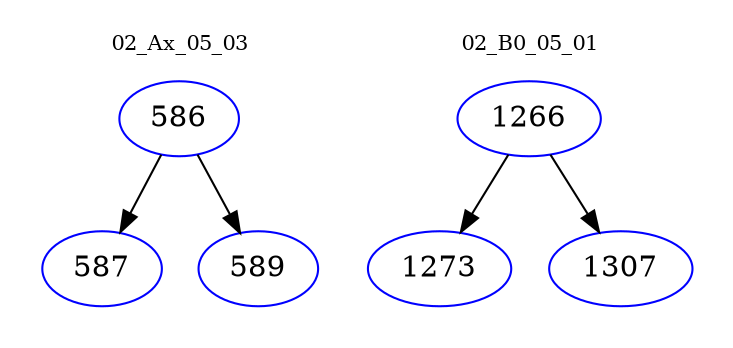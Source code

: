 digraph{
subgraph cluster_0 {
color = white
label = "02_Ax_05_03";
fontsize=10;
T0_586 [label="586", color="blue"]
T0_586 -> T0_587 [color="black"]
T0_587 [label="587", color="blue"]
T0_586 -> T0_589 [color="black"]
T0_589 [label="589", color="blue"]
}
subgraph cluster_1 {
color = white
label = "02_B0_05_01";
fontsize=10;
T1_1266 [label="1266", color="blue"]
T1_1266 -> T1_1273 [color="black"]
T1_1273 [label="1273", color="blue"]
T1_1266 -> T1_1307 [color="black"]
T1_1307 [label="1307", color="blue"]
}
}
